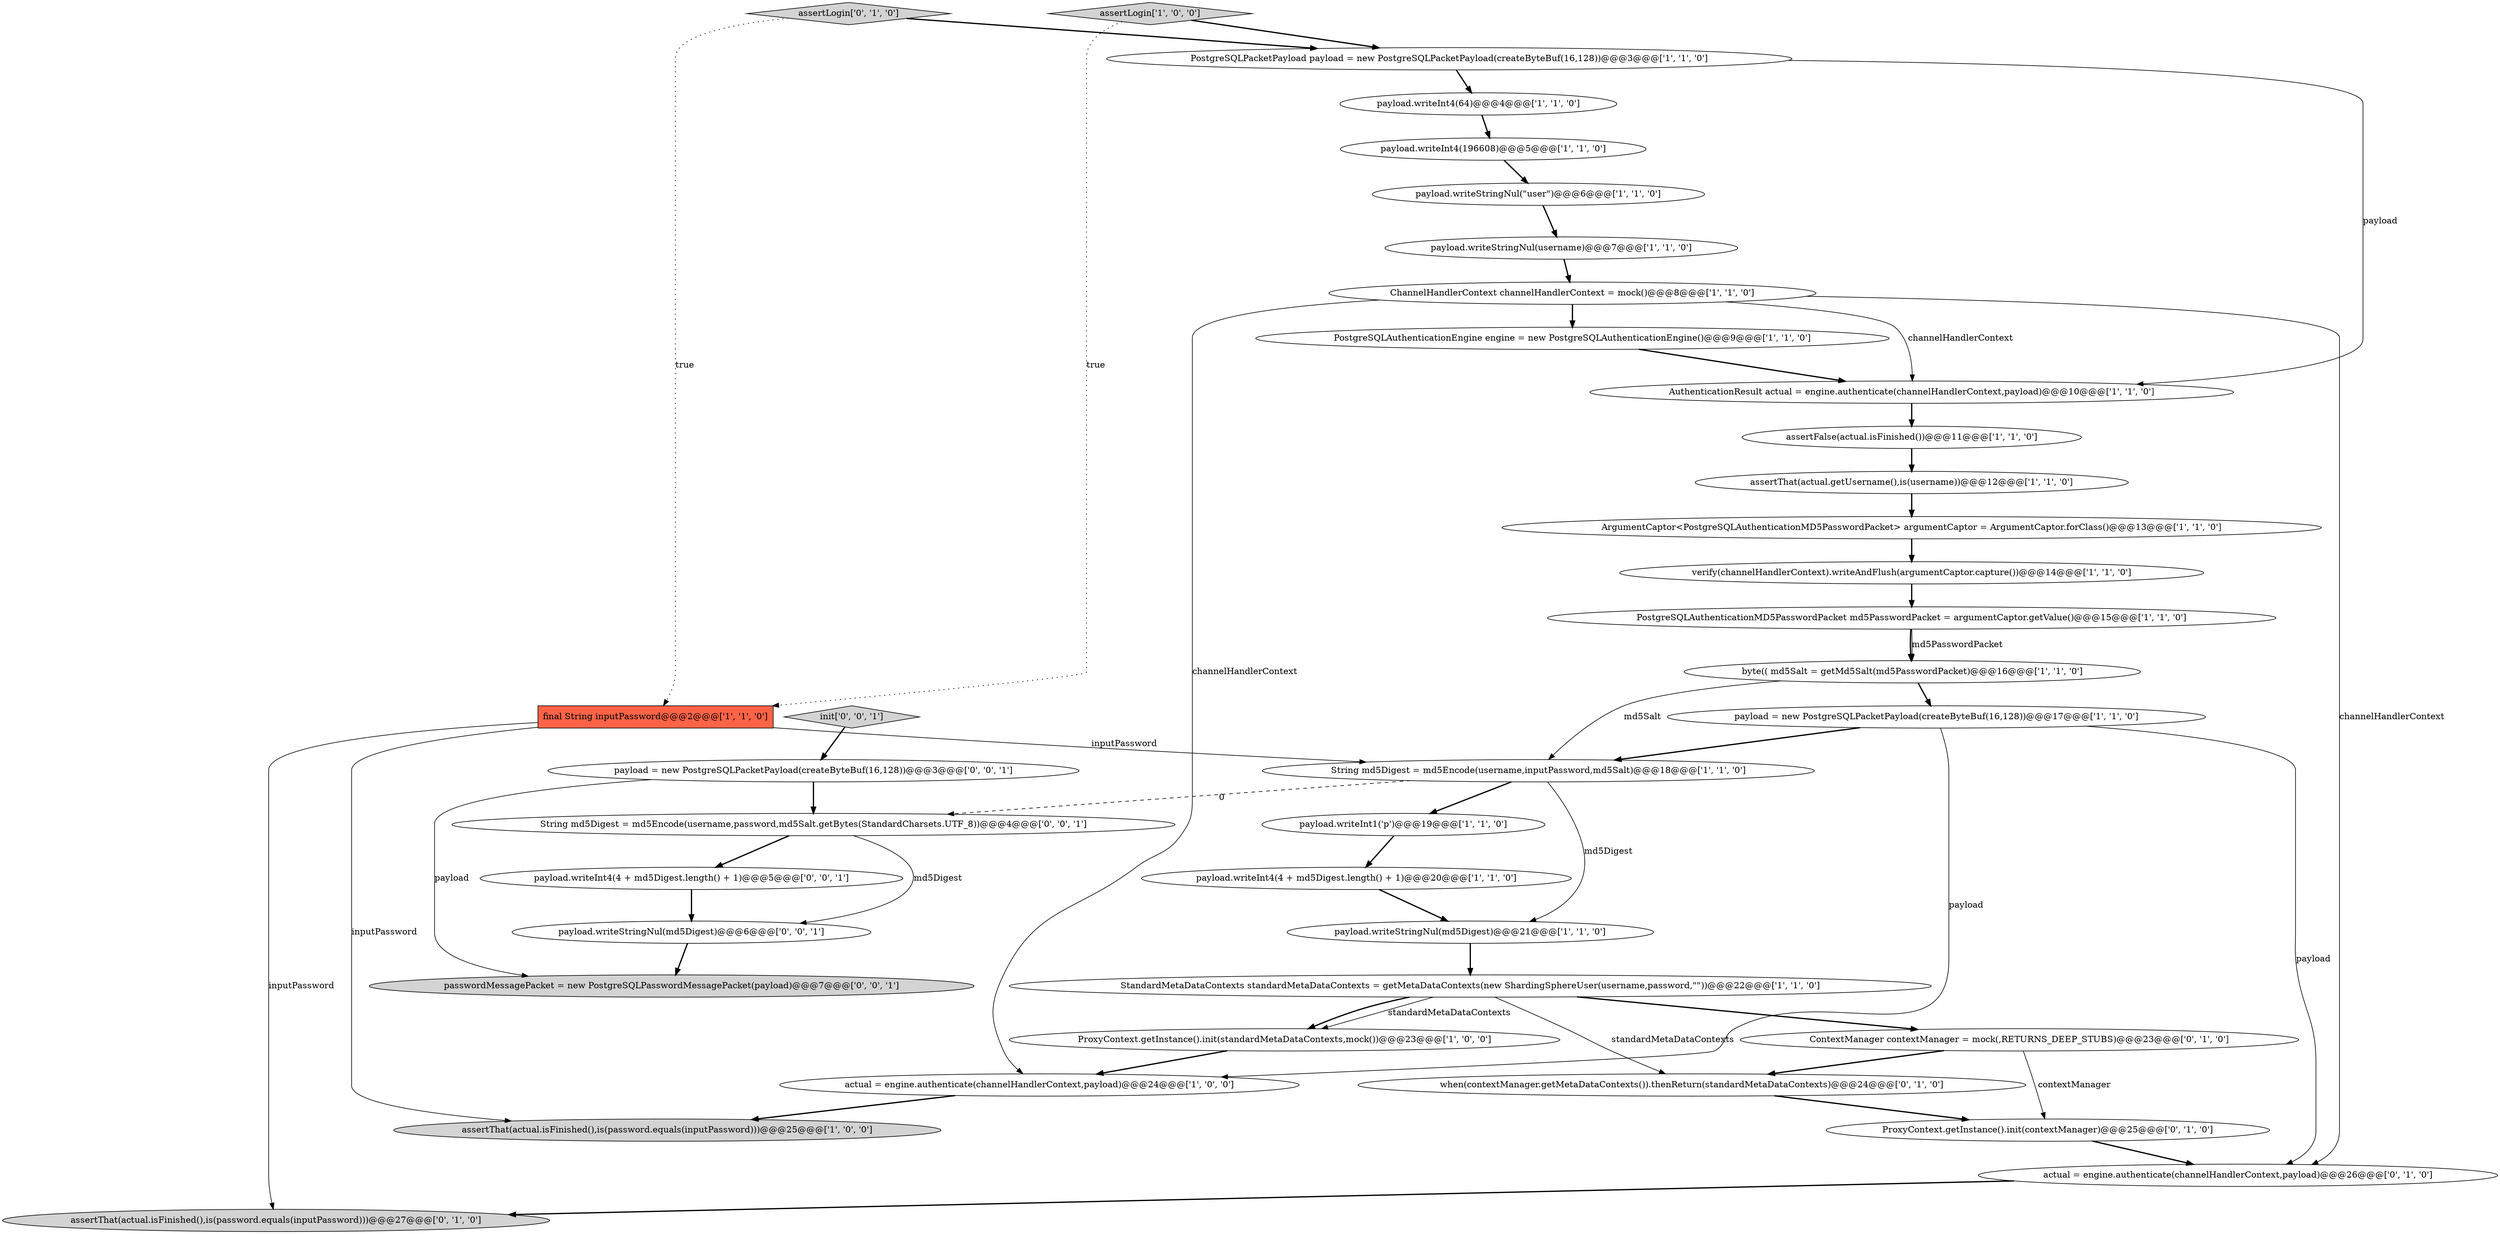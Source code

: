 digraph {
1 [style = filled, label = "payload.writeInt4(196608)@@@5@@@['1', '1', '0']", fillcolor = white, shape = ellipse image = "AAA0AAABBB1BBB"];
36 [style = filled, label = "payload.writeStringNul(md5Digest)@@@6@@@['0', '0', '1']", fillcolor = white, shape = ellipse image = "AAA0AAABBB3BBB"];
21 [style = filled, label = "payload.writeInt4(4 + md5Digest.length() + 1)@@@20@@@['1', '1', '0']", fillcolor = white, shape = ellipse image = "AAA0AAABBB1BBB"];
27 [style = filled, label = "assertLogin['0', '1', '0']", fillcolor = lightgray, shape = diamond image = "AAA0AAABBB2BBB"];
28 [style = filled, label = "when(contextManager.getMetaDataContexts()).thenReturn(standardMetaDataContexts)@@@24@@@['0', '1', '0']", fillcolor = white, shape = ellipse image = "AAA1AAABBB2BBB"];
14 [style = filled, label = "byte(( md5Salt = getMd5Salt(md5PasswordPacket)@@@16@@@['1', '1', '0']", fillcolor = white, shape = ellipse image = "AAA0AAABBB1BBB"];
10 [style = filled, label = "actual = engine.authenticate(channelHandlerContext,payload)@@@24@@@['1', '0', '0']", fillcolor = white, shape = ellipse image = "AAA0AAABBB1BBB"];
34 [style = filled, label = "passwordMessagePacket = new PostgreSQLPasswordMessagePacket(payload)@@@7@@@['0', '0', '1']", fillcolor = lightgray, shape = ellipse image = "AAA0AAABBB3BBB"];
24 [style = filled, label = "AuthenticationResult actual = engine.authenticate(channelHandlerContext,payload)@@@10@@@['1', '1', '0']", fillcolor = white, shape = ellipse image = "AAA0AAABBB1BBB"];
30 [style = filled, label = "actual = engine.authenticate(channelHandlerContext,payload)@@@26@@@['0', '1', '0']", fillcolor = white, shape = ellipse image = "AAA0AAABBB2BBB"];
8 [style = filled, label = "PostgreSQLAuthenticationMD5PasswordPacket md5PasswordPacket = argumentCaptor.getValue()@@@15@@@['1', '1', '0']", fillcolor = white, shape = ellipse image = "AAA0AAABBB1BBB"];
5 [style = filled, label = "payload.writeStringNul(username)@@@7@@@['1', '1', '0']", fillcolor = white, shape = ellipse image = "AAA0AAABBB1BBB"];
11 [style = filled, label = "ArgumentCaptor<PostgreSQLAuthenticationMD5PasswordPacket> argumentCaptor = ArgumentCaptor.forClass()@@@13@@@['1', '1', '0']", fillcolor = white, shape = ellipse image = "AAA0AAABBB1BBB"];
18 [style = filled, label = "payload.writeInt4(64)@@@4@@@['1', '1', '0']", fillcolor = white, shape = ellipse image = "AAA0AAABBB1BBB"];
6 [style = filled, label = "ChannelHandlerContext channelHandlerContext = mock()@@@8@@@['1', '1', '0']", fillcolor = white, shape = ellipse image = "AAA0AAABBB1BBB"];
23 [style = filled, label = "final String inputPassword@@@2@@@['1', '1', '0']", fillcolor = tomato, shape = box image = "AAA0AAABBB1BBB"];
25 [style = filled, label = "assertThat(actual.isFinished(),is(password.equals(inputPassword)))@@@27@@@['0', '1', '0']", fillcolor = lightgray, shape = ellipse image = "AAA0AAABBB2BBB"];
9 [style = filled, label = "payload.writeStringNul(\"user\")@@@6@@@['1', '1', '0']", fillcolor = white, shape = ellipse image = "AAA0AAABBB1BBB"];
17 [style = filled, label = "assertThat(actual.isFinished(),is(password.equals(inputPassword)))@@@25@@@['1', '0', '0']", fillcolor = lightgray, shape = ellipse image = "AAA0AAABBB1BBB"];
12 [style = filled, label = "ProxyContext.getInstance().init(standardMetaDataContexts,mock())@@@23@@@['1', '0', '0']", fillcolor = white, shape = ellipse image = "AAA0AAABBB1BBB"];
15 [style = filled, label = "assertThat(actual.getUsername(),is(username))@@@12@@@['1', '1', '0']", fillcolor = white, shape = ellipse image = "AAA0AAABBB1BBB"];
2 [style = filled, label = "PostgreSQLAuthenticationEngine engine = new PostgreSQLAuthenticationEngine()@@@9@@@['1', '1', '0']", fillcolor = white, shape = ellipse image = "AAA0AAABBB1BBB"];
7 [style = filled, label = "payload = new PostgreSQLPacketPayload(createByteBuf(16,128))@@@17@@@['1', '1', '0']", fillcolor = white, shape = ellipse image = "AAA0AAABBB1BBB"];
35 [style = filled, label = "payload = new PostgreSQLPacketPayload(createByteBuf(16,128))@@@3@@@['0', '0', '1']", fillcolor = white, shape = ellipse image = "AAA0AAABBB3BBB"];
0 [style = filled, label = "String md5Digest = md5Encode(username,inputPassword,md5Salt)@@@18@@@['1', '1', '0']", fillcolor = white, shape = ellipse image = "AAA0AAABBB1BBB"];
31 [style = filled, label = "init['0', '0', '1']", fillcolor = lightgray, shape = diamond image = "AAA0AAABBB3BBB"];
29 [style = filled, label = "ContextManager contextManager = mock(,RETURNS_DEEP_STUBS)@@@23@@@['0', '1', '0']", fillcolor = white, shape = ellipse image = "AAA0AAABBB2BBB"];
20 [style = filled, label = "payload.writeStringNul(md5Digest)@@@21@@@['1', '1', '0']", fillcolor = white, shape = ellipse image = "AAA0AAABBB1BBB"];
16 [style = filled, label = "verify(channelHandlerContext).writeAndFlush(argumentCaptor.capture())@@@14@@@['1', '1', '0']", fillcolor = white, shape = ellipse image = "AAA0AAABBB1BBB"];
33 [style = filled, label = "String md5Digest = md5Encode(username,password,md5Salt.getBytes(StandardCharsets.UTF_8))@@@4@@@['0', '0', '1']", fillcolor = white, shape = ellipse image = "AAA0AAABBB3BBB"];
26 [style = filled, label = "ProxyContext.getInstance().init(contextManager)@@@25@@@['0', '1', '0']", fillcolor = white, shape = ellipse image = "AAA1AAABBB2BBB"];
19 [style = filled, label = "assertFalse(actual.isFinished())@@@11@@@['1', '1', '0']", fillcolor = white, shape = ellipse image = "AAA0AAABBB1BBB"];
13 [style = filled, label = "assertLogin['1', '0', '0']", fillcolor = lightgray, shape = diamond image = "AAA0AAABBB1BBB"];
4 [style = filled, label = "payload.writeInt1('p')@@@19@@@['1', '1', '0']", fillcolor = white, shape = ellipse image = "AAA0AAABBB1BBB"];
22 [style = filled, label = "StandardMetaDataContexts standardMetaDataContexts = getMetaDataContexts(new ShardingSphereUser(username,password,\"\"))@@@22@@@['1', '1', '0']", fillcolor = white, shape = ellipse image = "AAA0AAABBB1BBB"];
32 [style = filled, label = "payload.writeInt4(4 + md5Digest.length() + 1)@@@5@@@['0', '0', '1']", fillcolor = white, shape = ellipse image = "AAA0AAABBB3BBB"];
3 [style = filled, label = "PostgreSQLPacketPayload payload = new PostgreSQLPacketPayload(createByteBuf(16,128))@@@3@@@['1', '1', '0']", fillcolor = white, shape = ellipse image = "AAA0AAABBB1BBB"];
23->25 [style = solid, label="inputPassword"];
22->29 [style = bold, label=""];
35->33 [style = bold, label=""];
6->24 [style = solid, label="channelHandlerContext"];
8->14 [style = bold, label=""];
14->7 [style = bold, label=""];
0->4 [style = bold, label=""];
14->0 [style = solid, label="md5Salt"];
0->20 [style = solid, label="md5Digest"];
6->10 [style = solid, label="channelHandlerContext"];
1->9 [style = bold, label=""];
33->36 [style = solid, label="md5Digest"];
22->12 [style = solid, label="standardMetaDataContexts"];
10->17 [style = bold, label=""];
0->33 [style = dashed, label="0"];
27->3 [style = bold, label=""];
8->14 [style = solid, label="md5PasswordPacket"];
7->30 [style = solid, label="payload"];
22->28 [style = solid, label="standardMetaDataContexts"];
16->8 [style = bold, label=""];
19->15 [style = bold, label=""];
20->22 [style = bold, label=""];
29->28 [style = bold, label=""];
28->26 [style = bold, label=""];
11->16 [style = bold, label=""];
33->32 [style = bold, label=""];
30->25 [style = bold, label=""];
6->30 [style = solid, label="channelHandlerContext"];
3->18 [style = bold, label=""];
6->2 [style = bold, label=""];
13->23 [style = dotted, label="true"];
32->36 [style = bold, label=""];
31->35 [style = bold, label=""];
12->10 [style = bold, label=""];
21->20 [style = bold, label=""];
35->34 [style = solid, label="payload"];
15->11 [style = bold, label=""];
36->34 [style = bold, label=""];
7->0 [style = bold, label=""];
7->10 [style = solid, label="payload"];
2->24 [style = bold, label=""];
13->3 [style = bold, label=""];
27->23 [style = dotted, label="true"];
18->1 [style = bold, label=""];
24->19 [style = bold, label=""];
22->12 [style = bold, label=""];
26->30 [style = bold, label=""];
5->6 [style = bold, label=""];
9->5 [style = bold, label=""];
23->0 [style = solid, label="inputPassword"];
4->21 [style = bold, label=""];
23->17 [style = solid, label="inputPassword"];
3->24 [style = solid, label="payload"];
29->26 [style = solid, label="contextManager"];
}
